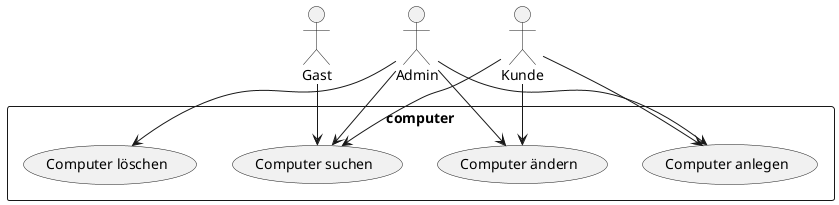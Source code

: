 ' Preview durch <Alt>d

@startuml Use Cases

actor Gast
actor Admin
actor Kunde

rectangle computer {
    Gast --> (Computer suchen)
    Admin --> (Computer suchen)
    Admin --> (Computer anlegen)
    Admin --> (Computer ändern)
    Admin --> (Computer löschen)
    Kunde --> (Computer suchen)
    Kunde --> (Computer anlegen)
    Kunde --> (Computer ändern)
}

@enduml
